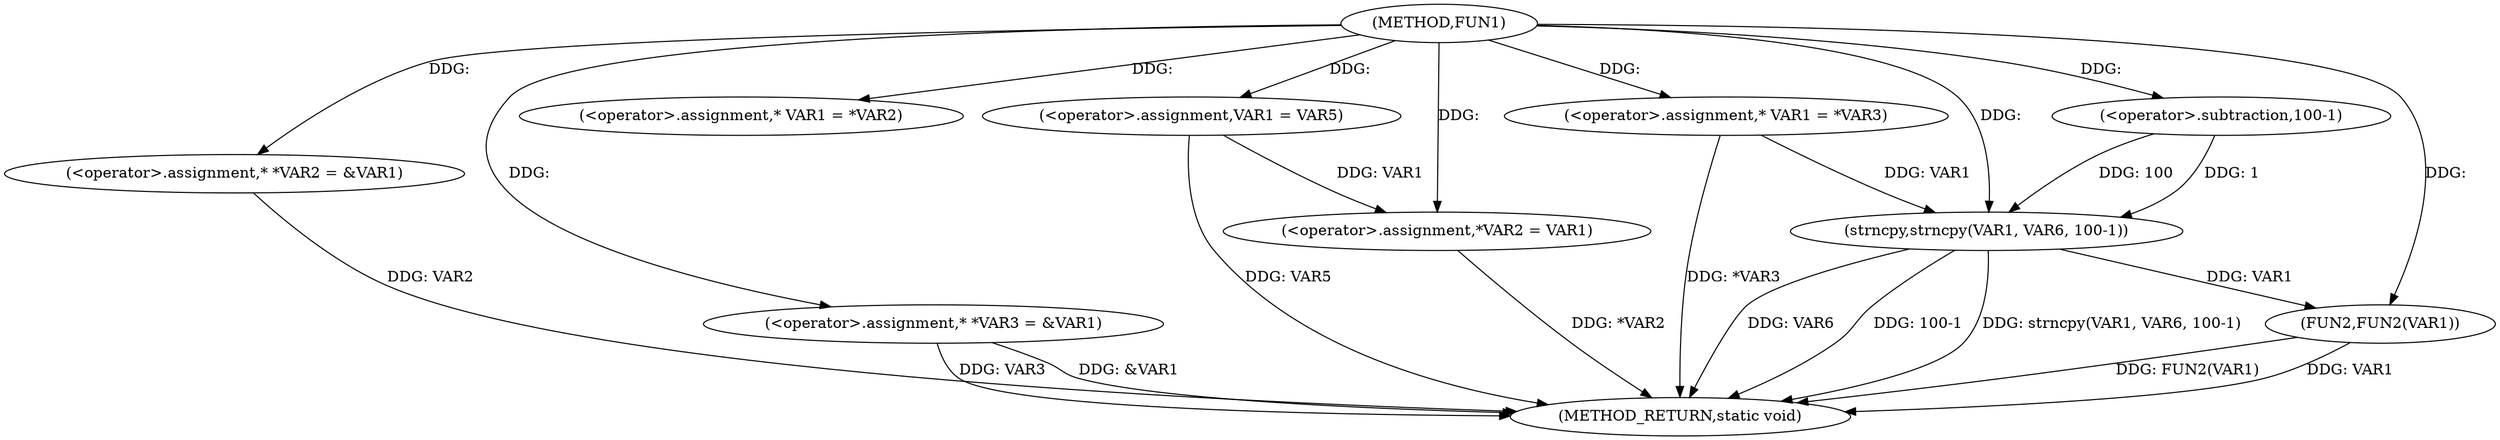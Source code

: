 digraph FUN1 {  
"1000100" [label = "(METHOD,FUN1)" ]
"1000144" [label = "(METHOD_RETURN,static void)" ]
"1000104" [label = "(<operator>.assignment,* *VAR2 = &VAR1)" ]
"1000109" [label = "(<operator>.assignment,* *VAR3 = &VAR1)" ]
"1000117" [label = "(<operator>.assignment,* VAR1 = *VAR2)" ]
"1000121" [label = "(<operator>.assignment,VAR1 = VAR5)" ]
"1000124" [label = "(<operator>.assignment,*VAR2 = VAR1)" ]
"1000130" [label = "(<operator>.assignment,* VAR1 = *VAR3)" ]
"1000136" [label = "(strncpy,strncpy(VAR1, VAR6, 100-1))" ]
"1000139" [label = "(<operator>.subtraction,100-1)" ]
"1000142" [label = "(FUN2,FUN2(VAR1))" ]
  "1000142" -> "1000144"  [ label = "DDG: FUN2(VAR1)"] 
  "1000124" -> "1000144"  [ label = "DDG: *VAR2"] 
  "1000104" -> "1000144"  [ label = "DDG: VAR2"] 
  "1000109" -> "1000144"  [ label = "DDG: VAR3"] 
  "1000136" -> "1000144"  [ label = "DDG: VAR6"] 
  "1000109" -> "1000144"  [ label = "DDG: &VAR1"] 
  "1000121" -> "1000144"  [ label = "DDG: VAR5"] 
  "1000130" -> "1000144"  [ label = "DDG: *VAR3"] 
  "1000136" -> "1000144"  [ label = "DDG: 100-1"] 
  "1000142" -> "1000144"  [ label = "DDG: VAR1"] 
  "1000136" -> "1000144"  [ label = "DDG: strncpy(VAR1, VAR6, 100-1)"] 
  "1000100" -> "1000104"  [ label = "DDG: "] 
  "1000100" -> "1000109"  [ label = "DDG: "] 
  "1000100" -> "1000117"  [ label = "DDG: "] 
  "1000100" -> "1000121"  [ label = "DDG: "] 
  "1000121" -> "1000124"  [ label = "DDG: VAR1"] 
  "1000100" -> "1000124"  [ label = "DDG: "] 
  "1000100" -> "1000130"  [ label = "DDG: "] 
  "1000130" -> "1000136"  [ label = "DDG: VAR1"] 
  "1000100" -> "1000136"  [ label = "DDG: "] 
  "1000139" -> "1000136"  [ label = "DDG: 100"] 
  "1000139" -> "1000136"  [ label = "DDG: 1"] 
  "1000100" -> "1000139"  [ label = "DDG: "] 
  "1000136" -> "1000142"  [ label = "DDG: VAR1"] 
  "1000100" -> "1000142"  [ label = "DDG: "] 
}
